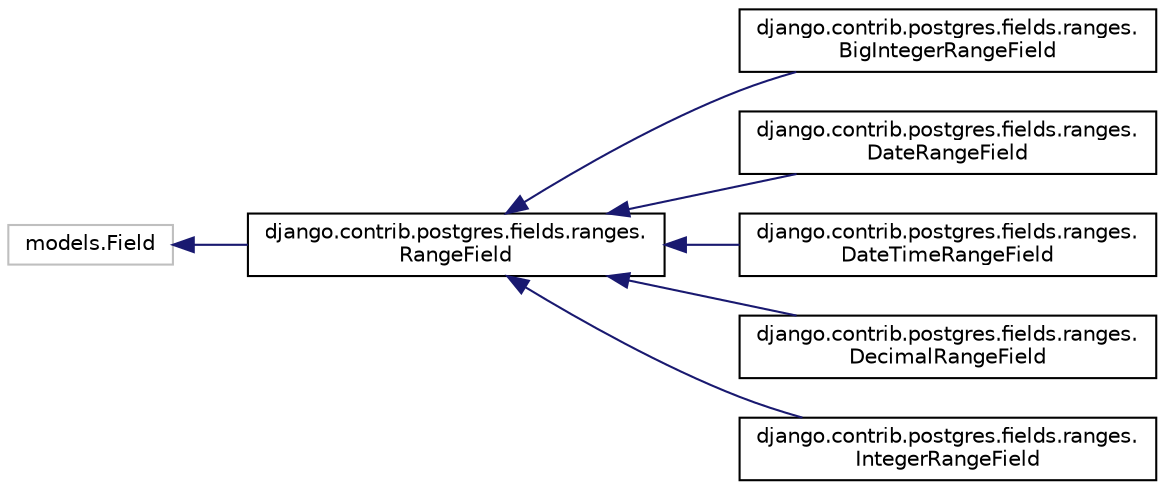 digraph "Graphical Class Hierarchy"
{
 // LATEX_PDF_SIZE
  edge [fontname="Helvetica",fontsize="10",labelfontname="Helvetica",labelfontsize="10"];
  node [fontname="Helvetica",fontsize="10",shape=record];
  rankdir="LR";
  Node1568 [label="models.Field",height=0.2,width=0.4,color="grey75", fillcolor="white", style="filled",tooltip=" "];
  Node1568 -> Node0 [dir="back",color="midnightblue",fontsize="10",style="solid",fontname="Helvetica"];
  Node0 [label="django.contrib.postgres.fields.ranges.\lRangeField",height=0.2,width=0.4,color="black", fillcolor="white", style="filled",URL="$d5/d99/classdjango_1_1contrib_1_1postgres_1_1fields_1_1ranges_1_1_range_field.html",tooltip=" "];
  Node0 -> Node1 [dir="back",color="midnightblue",fontsize="10",style="solid",fontname="Helvetica"];
  Node1 [label="django.contrib.postgres.fields.ranges.\lBigIntegerRangeField",height=0.2,width=0.4,color="black", fillcolor="white", style="filled",URL="$d7/d7a/classdjango_1_1contrib_1_1postgres_1_1fields_1_1ranges_1_1_big_integer_range_field.html",tooltip=" "];
  Node0 -> Node2 [dir="back",color="midnightblue",fontsize="10",style="solid",fontname="Helvetica"];
  Node2 [label="django.contrib.postgres.fields.ranges.\lDateRangeField",height=0.2,width=0.4,color="black", fillcolor="white", style="filled",URL="$d7/d0d/classdjango_1_1contrib_1_1postgres_1_1fields_1_1ranges_1_1_date_range_field.html",tooltip=" "];
  Node0 -> Node3 [dir="back",color="midnightblue",fontsize="10",style="solid",fontname="Helvetica"];
  Node3 [label="django.contrib.postgres.fields.ranges.\lDateTimeRangeField",height=0.2,width=0.4,color="black", fillcolor="white", style="filled",URL="$d1/d6a/classdjango_1_1contrib_1_1postgres_1_1fields_1_1ranges_1_1_date_time_range_field.html",tooltip=" "];
  Node0 -> Node4 [dir="back",color="midnightblue",fontsize="10",style="solid",fontname="Helvetica"];
  Node4 [label="django.contrib.postgres.fields.ranges.\lDecimalRangeField",height=0.2,width=0.4,color="black", fillcolor="white", style="filled",URL="$d4/dfb/classdjango_1_1contrib_1_1postgres_1_1fields_1_1ranges_1_1_decimal_range_field.html",tooltip=" "];
  Node0 -> Node5 [dir="back",color="midnightblue",fontsize="10",style="solid",fontname="Helvetica"];
  Node5 [label="django.contrib.postgres.fields.ranges.\lIntegerRangeField",height=0.2,width=0.4,color="black", fillcolor="white", style="filled",URL="$d1/d8c/classdjango_1_1contrib_1_1postgres_1_1fields_1_1ranges_1_1_integer_range_field.html",tooltip=" "];
}
